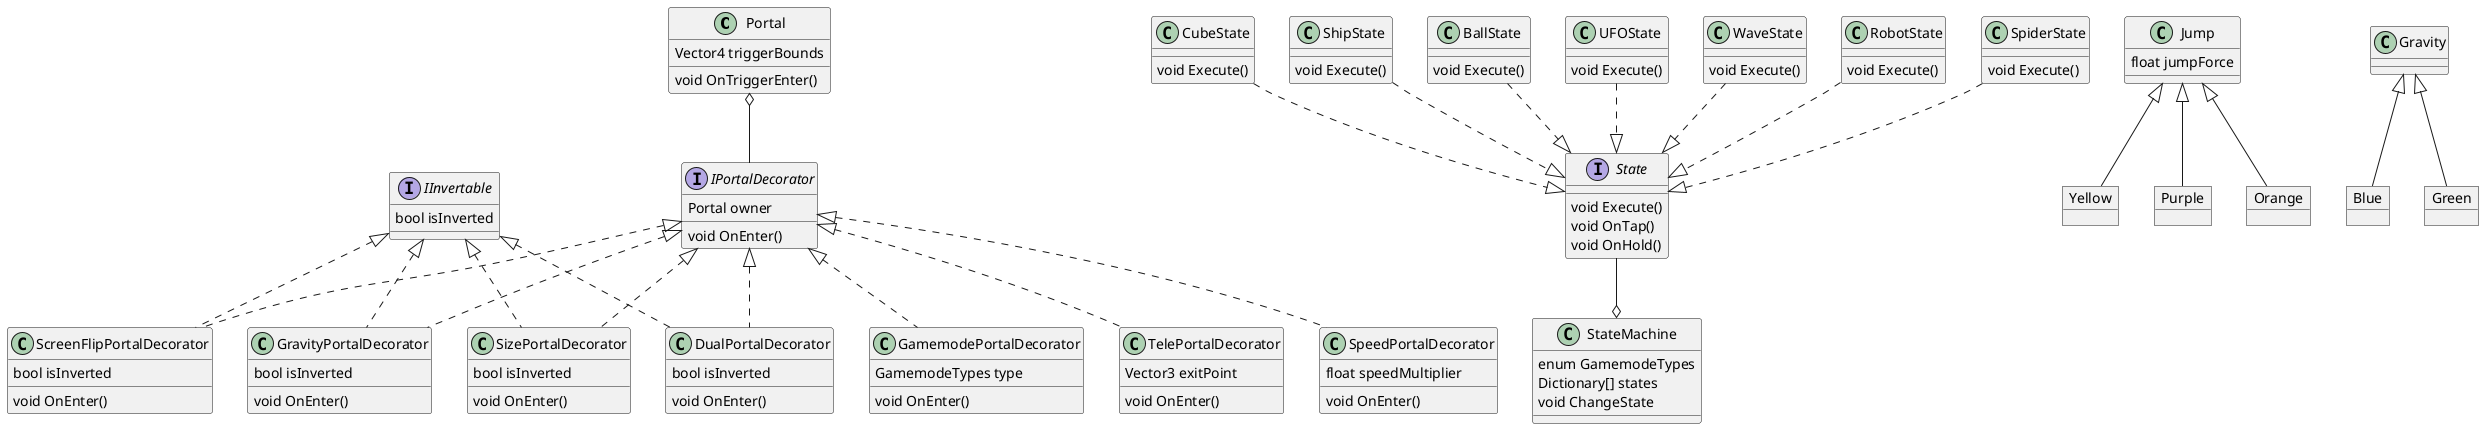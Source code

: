 @startuml Geometry Dash Hierarchy

' -- Leas section --
' Portals
class Portal
{
    Vector4 triggerBounds
    void OnTriggerEnter()
}
interface IPortalDecorator
{
    Portal owner
    void OnEnter()
}
Interface IInvertable
{
    bool isInverted
}

class GravityPortalDecorator
{
    bool isInverted
    void OnEnter()
}
class GamemodePortalDecorator
{
    GamemodeTypes type
    void OnEnter()
}
class SizePortalDecorator
{
    bool isInverted
    void OnEnter()
}
class DualPortalDecorator
{
    bool isInverted
    void OnEnter()
}
class TelePortalDecorator
{
    Vector3 exitPoint
    void OnEnter()
}
class ScreenFlipPortalDecorator
{
    bool isInverted
    void OnEnter()
}
class SpeedPortalDecorator
{
    float speedMultiplier
    void OnEnter()
}


' Decorators
Portal o-- IPortalDecorator
IPortalDecorator <|.. GravityPortalDecorator
IPortalDecorator <|.. GamemodePortalDecorator
IPortalDecorator <|.. SizePortalDecorator
IPortalDecorator <|.. DualPortalDecorator
IPortalDecorator <|.. TelePortalDecorator
IPortalDecorator <|.. ScreenFlipPortalDecorator
IPortalDecorator <|.. SpeedPortalDecorator

IInvertable <|.. GravityPortalDecorator
IInvertable <|.. SizePortalDecorator
IInvertable <|.. DualPortalDecorator
IInvertable <|.. ScreenFlipPortalDecorator

' <|-- Extension
' *-- Composition
' o-- Aggregation
' <|.. dotted line

' Dion's section, gamemodes  
interface State {
    void Execute()
    void OnTap()
    void OnHold()
}

class CubeState {
    void Execute()
}
class ShipState {
    void Execute()
}
class BallState {
    void Execute()
}
class UFOState {
    void Execute()
}
class WaveState {
    void Execute()
}
class RobotState {
    void Execute()
}
class SpiderState {
    void Execute()
}

class StateMachine {
    enum GamemodeTypes
    Dictionary[] states
    void ChangeState
}

' Connections 
CubeState ..|> State
ShipState ..|> State
BallState ..|> State
UFOState ..|> State
WaveState ..|> State
RobotState ..|> State
SpiderState ..|> State

State --o StateMachine
'Maarten's Section: Orbs'

class Jump {
    float jumpForce
}
class Gravity


object Yellow
object Purple
object Orange


object Blue 
object Green


Jump <|-- Yellow
Jump <|-- Orange
Jump <|-- Purple

Gravity <|-- Blue
Gravity <|-- Green


@enduml
